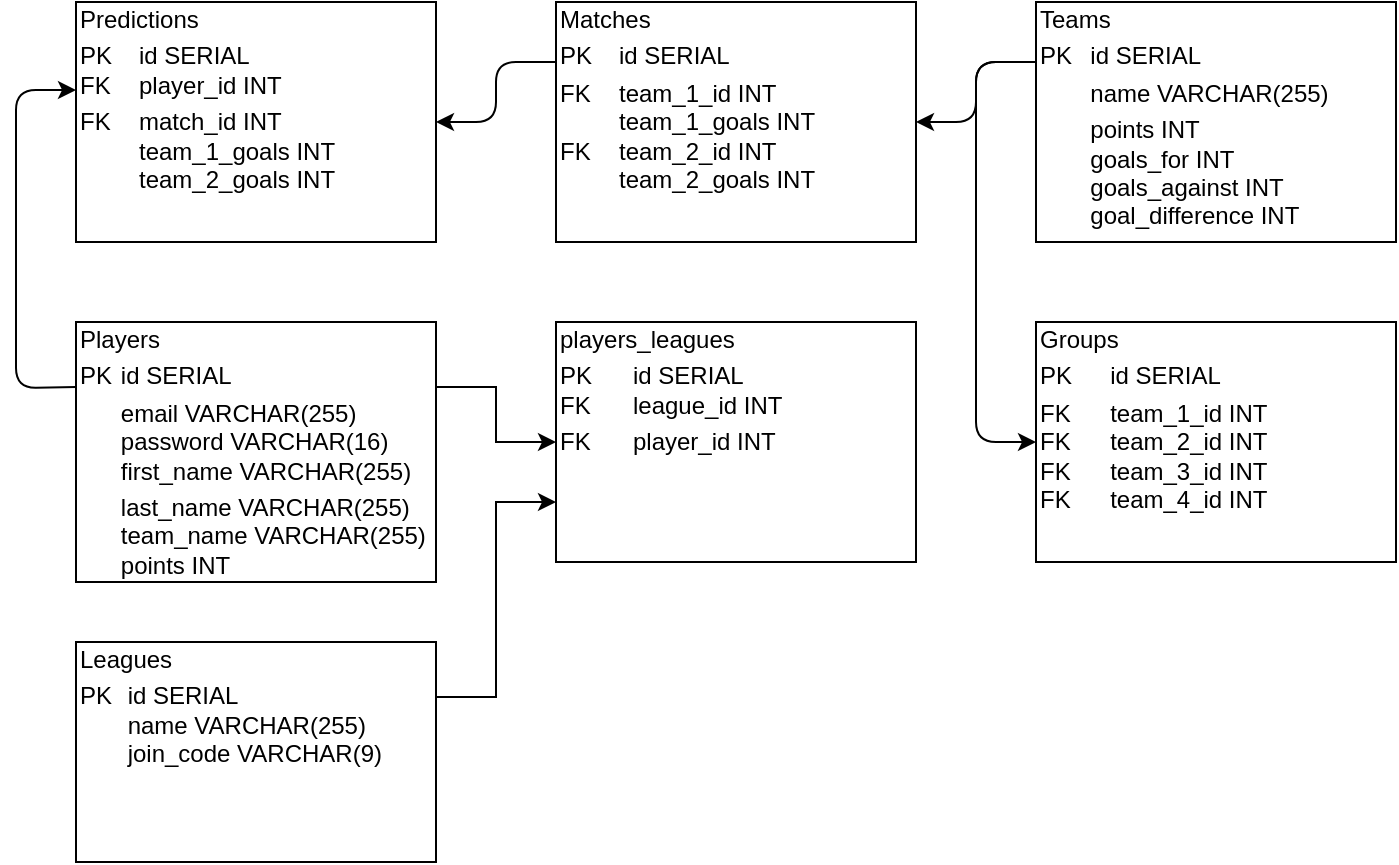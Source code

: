 <mxfile version="13.10.0" type="embed">
    <diagram id="Xl7nlGg2v-l77izL1grr" name="Page-1">
        <mxGraphModel dx="952" dy="481" grid="1" gridSize="10" guides="1" tooltips="1" connect="1" arrows="1" fold="1" page="1" pageScale="1" pageWidth="827" pageHeight="1169" math="0" shadow="0">
            <root>
                <mxCell id="0"/>
                <mxCell id="1" parent="0"/>
                <mxCell id="15" style="edgeStyle=orthogonalEdgeStyle;rounded=0;orthogonalLoop=1;jettySize=auto;html=1;entryX=0;entryY=0.5;entryDx=0;entryDy=0;exitX=1;exitY=0.25;exitDx=0;exitDy=0;" edge="1" parent="1" source="2" target="14">
                    <mxGeometry relative="1" as="geometry"/>
                </mxCell>
                <mxCell id="2" value="&lt;div style=&quot;box-sizing: border-box ; width: 100% ; padding: 2px&quot;&gt;Players&lt;/div&gt;&lt;table style=&quot;width: 100% ; font-size: 1em&quot; cellpadding=&quot;2&quot; cellspacing=&quot;0&quot;&gt;&lt;tbody&gt;&lt;tr&gt;&lt;td&gt;PK&lt;/td&gt;&lt;td&gt;id SERIAL&lt;/td&gt;&lt;/tr&gt;&lt;tr&gt;&lt;td&gt;&lt;br&gt;&lt;/td&gt;&lt;td&gt;email VARCHAR(255)&lt;br&gt;password VARCHAR(16)&lt;br&gt;first_name VARCHAR(255)&lt;/td&gt;&lt;/tr&gt;&lt;tr&gt;&lt;td&gt;&lt;/td&gt;&lt;td&gt;last_name VARCHAR(255)&lt;br&gt;team_name VARCHAR(255)&lt;br&gt;points INT&lt;/td&gt;&lt;/tr&gt;&lt;/tbody&gt;&lt;/table&gt;" style="verticalAlign=top;align=left;overflow=fill;html=1;labelBackgroundColor=none;" vertex="1" parent="1">
                    <mxGeometry x="40" y="200" width="180" height="130" as="geometry"/>
                </mxCell>
                <mxCell id="3" value="&lt;div style=&quot;box-sizing: border-box ; width: 100% ; padding: 2px&quot;&gt;Teams&lt;/div&gt;&lt;table style=&quot;width: 100% ; font-size: 1em&quot; cellpadding=&quot;2&quot; cellspacing=&quot;0&quot;&gt;&lt;tbody&gt;&lt;tr&gt;&lt;td&gt;PK&lt;/td&gt;&lt;td&gt;id SERIAL&lt;/td&gt;&lt;/tr&gt;&lt;tr&gt;&lt;td&gt;&lt;br&gt;&lt;/td&gt;&lt;td&gt;name VARCHAR(255)&lt;/td&gt;&lt;/tr&gt;&lt;tr&gt;&lt;td&gt;&lt;/td&gt;&lt;td&gt;points INT&lt;br&gt;goals_for INT&lt;br&gt;goals_against INT&lt;br&gt;goal_difference INT&lt;/td&gt;&lt;/tr&gt;&lt;/tbody&gt;&lt;/table&gt;" style="verticalAlign=top;align=left;overflow=fill;html=1;labelBackgroundColor=none;" vertex="1" parent="1">
                    <mxGeometry x="520" y="40" width="180" height="120" as="geometry"/>
                </mxCell>
                <mxCell id="5" value="&lt;div style=&quot;box-sizing: border-box ; width: 100% ; padding: 2px&quot;&gt;Matches&lt;/div&gt;&lt;table style=&quot;width: 100% ; font-size: 1em&quot; cellpadding=&quot;2&quot; cellspacing=&quot;0&quot;&gt;&lt;tbody&gt;&lt;tr&gt;&lt;td&gt;PK&lt;/td&gt;&lt;td&gt;id SERIAL&lt;/td&gt;&lt;/tr&gt;&lt;tr&gt;&lt;td&gt;FK&lt;br&gt;&lt;br&gt;FK&lt;br&gt;&lt;br&gt;&lt;br&gt;&lt;/td&gt;&lt;td&gt;team_1_id INT&lt;br&gt;team_1_goals INT&lt;br&gt;team_2_id INT&lt;br&gt;team_2_goals INT&lt;br&gt;&lt;br&gt;&lt;/td&gt;&lt;/tr&gt;&lt;/tbody&gt;&lt;/table&gt;" style="verticalAlign=top;align=left;overflow=fill;html=1;labelBackgroundColor=none;" vertex="1" parent="1">
                    <mxGeometry x="280" y="40" width="180" height="120" as="geometry"/>
                </mxCell>
                <mxCell id="6" value="" style="endArrow=classic;html=1;entryX=1;entryY=0.5;entryDx=0;entryDy=0;exitX=0;exitY=0.25;exitDx=0;exitDy=0;" edge="1" parent="1" source="3" target="5">
                    <mxGeometry width="50" height="50" relative="1" as="geometry">
                        <mxPoint x="470" y="290" as="sourcePoint"/>
                        <mxPoint x="520" y="240" as="targetPoint"/>
                        <Array as="points">
                            <mxPoint x="490" y="70"/>
                            <mxPoint x="490" y="100"/>
                        </Array>
                    </mxGeometry>
                </mxCell>
                <mxCell id="7" value="&lt;div style=&quot;box-sizing: border-box ; width: 100% ; padding: 2px&quot;&gt;Groups&lt;/div&gt;&lt;table style=&quot;width: 100% ; font-size: 1em&quot; cellpadding=&quot;2&quot; cellspacing=&quot;0&quot;&gt;&lt;tbody&gt;&lt;tr&gt;&lt;td&gt;PK&lt;/td&gt;&lt;td&gt;id SERIAL&lt;/td&gt;&lt;/tr&gt;&lt;tr&gt;&lt;td&gt;FK&lt;br&gt;FK&lt;br&gt;FK&lt;br&gt;FK&lt;br&gt;&lt;br&gt;&lt;/td&gt;&lt;td&gt;team_1_id INT&lt;br&gt;team_2_id INT&lt;br&gt;team_3_id INT&lt;br&gt;team_4_id INT&lt;br&gt;&lt;br&gt;&lt;/td&gt;&lt;/tr&gt;&lt;/tbody&gt;&lt;/table&gt;" style="verticalAlign=top;align=left;overflow=fill;html=1;labelBackgroundColor=none;" vertex="1" parent="1">
                    <mxGeometry x="520" y="200" width="180" height="120" as="geometry"/>
                </mxCell>
                <mxCell id="8" value="" style="endArrow=classic;html=1;entryX=0;entryY=0.5;entryDx=0;entryDy=0;" edge="1" parent="1" target="7">
                    <mxGeometry width="50" height="50" relative="1" as="geometry">
                        <mxPoint x="520" y="70" as="sourcePoint"/>
                        <mxPoint x="500" y="250" as="targetPoint"/>
                        <Array as="points">
                            <mxPoint x="490" y="70"/>
                            <mxPoint x="490" y="260"/>
                        </Array>
                    </mxGeometry>
                </mxCell>
                <mxCell id="9" value="&lt;div style=&quot;box-sizing: border-box ; width: 100% ; padding: 2px&quot;&gt;Predictions&lt;/div&gt;&lt;table style=&quot;width: 100% ; font-size: 1em&quot; cellpadding=&quot;2&quot; cellspacing=&quot;0&quot;&gt;&lt;tbody&gt;&lt;tr&gt;&lt;td&gt;PK&lt;br&gt;FK&lt;/td&gt;&lt;td&gt;id SERIAL&lt;br&gt;player_id INT&lt;/td&gt;&lt;/tr&gt;&lt;tr&gt;&lt;td&gt;FK&lt;br&gt;&lt;br&gt;&lt;br&gt;&lt;br&gt;&lt;/td&gt;&lt;td&gt;match_id INT&lt;br&gt;team_1_goals INT&lt;br&gt;team_2_goals INT&lt;br&gt;&lt;br&gt;&lt;/td&gt;&lt;/tr&gt;&lt;/tbody&gt;&lt;/table&gt;" style="verticalAlign=top;align=left;overflow=fill;html=1;labelBackgroundColor=none;" vertex="1" parent="1">
                    <mxGeometry x="40" y="40" width="180" height="120" as="geometry"/>
                </mxCell>
                <mxCell id="10" value="" style="endArrow=classic;html=1;entryX=0;entryY=0.367;entryDx=0;entryDy=0;exitX=0;exitY=0.25;exitDx=0;exitDy=0;entryPerimeter=0;" edge="1" parent="1" source="2" target="9">
                    <mxGeometry width="50" height="50" relative="1" as="geometry">
                        <mxPoint x="340" y="200" as="sourcePoint"/>
                        <mxPoint x="280" y="230" as="targetPoint"/>
                        <Array as="points">
                            <mxPoint x="10" y="233"/>
                            <mxPoint x="10" y="84"/>
                        </Array>
                    </mxGeometry>
                </mxCell>
                <mxCell id="11" value="" style="endArrow=classic;html=1;entryX=1;entryY=0.5;entryDx=0;entryDy=0;exitX=0;exitY=0.25;exitDx=0;exitDy=0;" edge="1" parent="1" source="5" target="9">
                    <mxGeometry width="50" height="50" relative="1" as="geometry">
                        <mxPoint x="340" y="200" as="sourcePoint"/>
                        <mxPoint x="340" y="390" as="targetPoint"/>
                        <Array as="points">
                            <mxPoint x="250" y="70"/>
                            <mxPoint x="250" y="100"/>
                        </Array>
                    </mxGeometry>
                </mxCell>
                <mxCell id="16" style="edgeStyle=orthogonalEdgeStyle;rounded=0;orthogonalLoop=1;jettySize=auto;html=1;entryX=0;entryY=0.75;entryDx=0;entryDy=0;exitX=1;exitY=0.25;exitDx=0;exitDy=0;" edge="1" parent="1" source="13" target="14">
                    <mxGeometry relative="1" as="geometry"/>
                </mxCell>
                <mxCell id="13" value="&lt;div style=&quot;box-sizing: border-box ; width: 100% ; padding: 2px&quot;&gt;Leagues&lt;/div&gt;&lt;table style=&quot;width: 100% ; font-size: 1em&quot; cellpadding=&quot;2&quot; cellspacing=&quot;0&quot;&gt;&lt;tbody&gt;&lt;tr&gt;&lt;td&gt;PK&lt;br&gt;&lt;br&gt;&lt;br&gt;&lt;/td&gt;&lt;td&gt;id SERIAL&lt;br&gt;name VARCHAR(255)&lt;br&gt;join_code VARCHAR(9)&lt;/td&gt;&lt;/tr&gt;&lt;tr&gt;&lt;td&gt;&lt;/td&gt;&lt;td&gt;&lt;br&gt;&lt;br&gt;&lt;/td&gt;&lt;/tr&gt;&lt;/tbody&gt;&lt;/table&gt;" style="verticalAlign=top;align=left;overflow=fill;html=1;labelBackgroundColor=none;" vertex="1" parent="1">
                    <mxGeometry x="40" y="360" width="180" height="110" as="geometry"/>
                </mxCell>
                <mxCell id="14" value="&lt;div style=&quot;box-sizing: border-box ; width: 100% ; padding: 2px&quot;&gt;players_leagues&lt;/div&gt;&lt;table style=&quot;width: 100% ; font-size: 1em&quot; cellpadding=&quot;2&quot; cellspacing=&quot;0&quot;&gt;&lt;tbody&gt;&lt;tr&gt;&lt;td&gt;PK&lt;br&gt;FK&lt;/td&gt;&lt;td&gt;id SERIAL&lt;br&gt;league_id INT&lt;/td&gt;&lt;/tr&gt;&lt;tr&gt;&lt;td&gt;FK&lt;br&gt;&lt;/td&gt;&lt;td&gt;player_id INT&lt;br&gt;&lt;/td&gt;&lt;/tr&gt;&lt;/tbody&gt;&lt;/table&gt;" style="verticalAlign=top;align=left;overflow=fill;html=1;labelBackgroundColor=none;" vertex="1" parent="1">
                    <mxGeometry x="280" y="200" width="180" height="120" as="geometry"/>
                </mxCell>
            </root>
        </mxGraphModel>
    </diagram>
</mxfile>